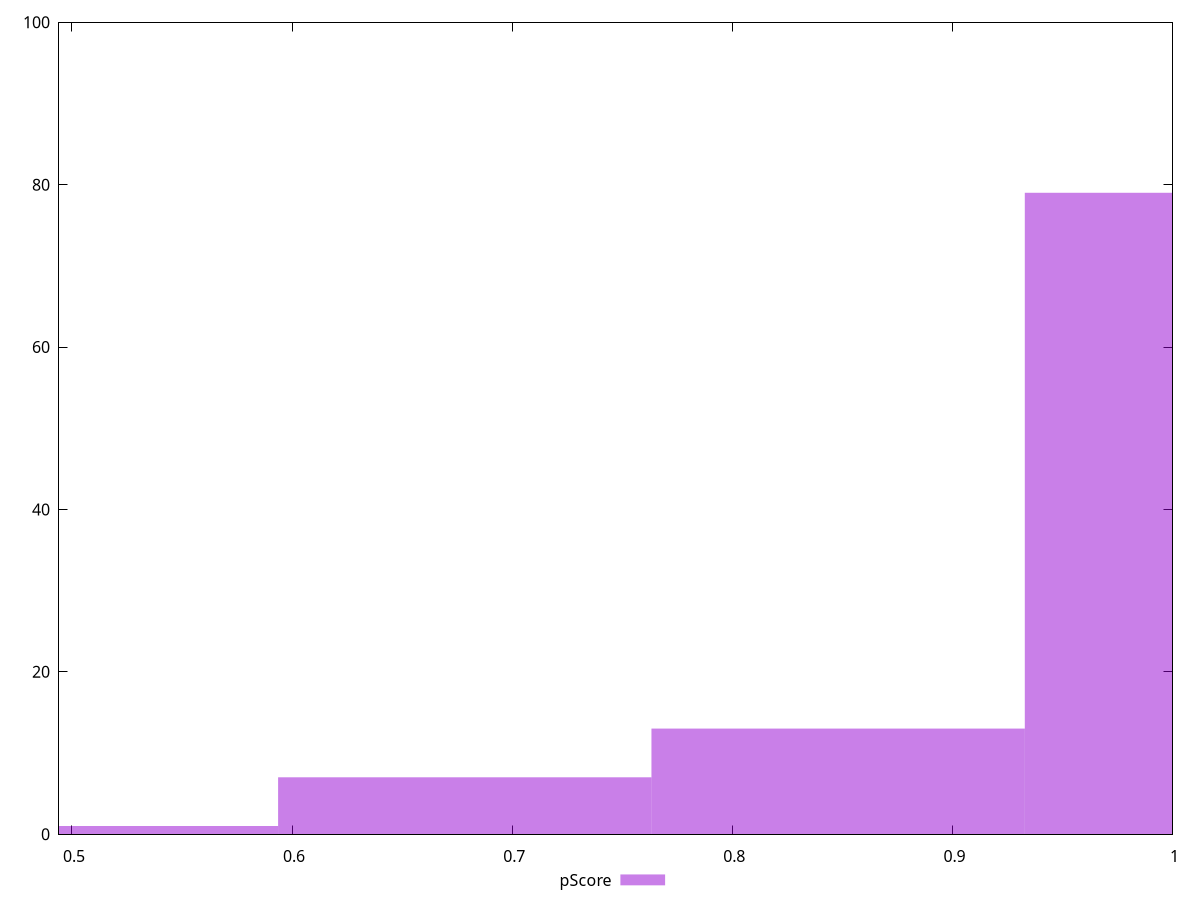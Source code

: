 reset

$pScore <<EOF
0.8480888185993563 13
1.0177065823192275 79
0.678471054879485 7
0.5088532911596138 1
EOF

set key outside below
set boxwidth 0.16961776371987125
set xrange [0.49411764705882355:1]
set yrange [0:100]
set trange [0:100]
set style fill transparent solid 0.5 noborder
set terminal svg size 640, 490 enhanced background rgb 'white'
set output "reports/report_00027_2021-02-24T12-40-31.850Z/unminified-javascript/samples/music/pScore/histogram.svg"

plot $pScore title "pScore" with boxes

reset
